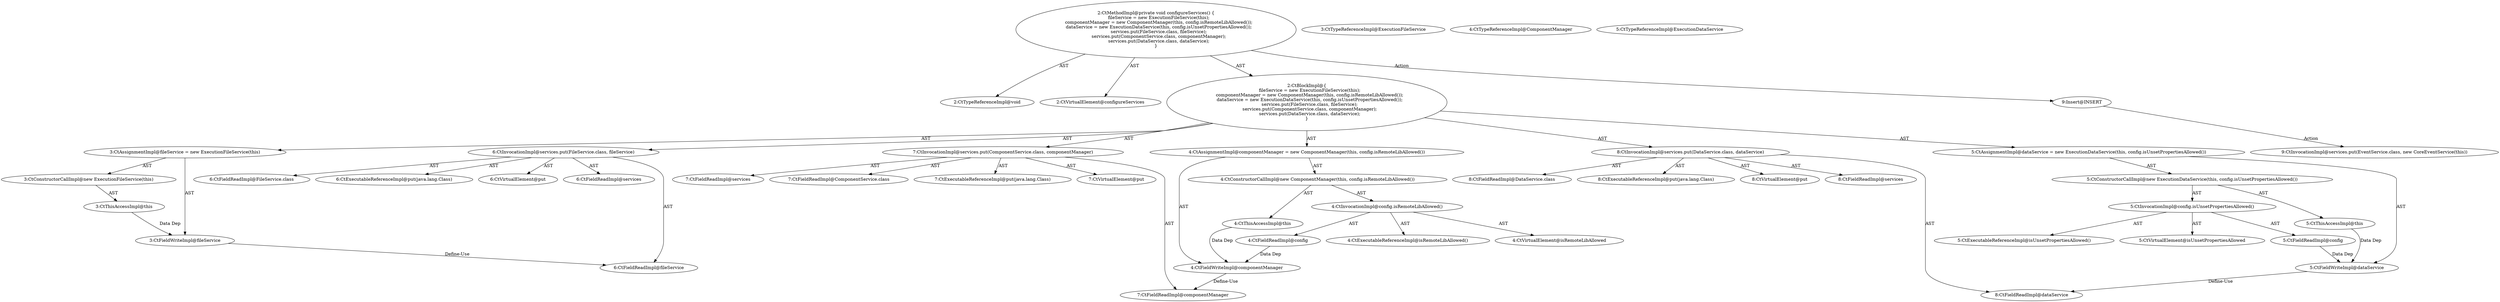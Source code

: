 digraph "configureServices#?" {
0 [label="2:CtTypeReferenceImpl@void" shape=ellipse]
1 [label="2:CtVirtualElement@configureServices" shape=ellipse]
2 [label="3:CtFieldWriteImpl@fileService" shape=ellipse]
3 [label="3:CtTypeReferenceImpl@ExecutionFileService" shape=ellipse]
4 [label="3:CtThisAccessImpl@this" shape=ellipse]
5 [label="3:CtConstructorCallImpl@new ExecutionFileService(this)" shape=ellipse]
6 [label="3:CtAssignmentImpl@fileService = new ExecutionFileService(this)" shape=ellipse]
7 [label="4:CtFieldWriteImpl@componentManager" shape=ellipse]
8 [label="4:CtTypeReferenceImpl@ComponentManager" shape=ellipse]
9 [label="4:CtThisAccessImpl@this" shape=ellipse]
10 [label="4:CtExecutableReferenceImpl@isRemoteLibAllowed()" shape=ellipse]
11 [label="4:CtVirtualElement@isRemoteLibAllowed" shape=ellipse]
12 [label="4:CtFieldReadImpl@config" shape=ellipse]
13 [label="4:CtInvocationImpl@config.isRemoteLibAllowed()" shape=ellipse]
14 [label="4:CtConstructorCallImpl@new ComponentManager(this, config.isRemoteLibAllowed())" shape=ellipse]
15 [label="4:CtAssignmentImpl@componentManager = new ComponentManager(this, config.isRemoteLibAllowed())" shape=ellipse]
16 [label="5:CtFieldWriteImpl@dataService" shape=ellipse]
17 [label="5:CtTypeReferenceImpl@ExecutionDataService" shape=ellipse]
18 [label="5:CtThisAccessImpl@this" shape=ellipse]
19 [label="5:CtExecutableReferenceImpl@isUnsetPropertiesAllowed()" shape=ellipse]
20 [label="5:CtVirtualElement@isUnsetPropertiesAllowed" shape=ellipse]
21 [label="5:CtFieldReadImpl@config" shape=ellipse]
22 [label="5:CtInvocationImpl@config.isUnsetPropertiesAllowed()" shape=ellipse]
23 [label="5:CtConstructorCallImpl@new ExecutionDataService(this, config.isUnsetPropertiesAllowed())" shape=ellipse]
24 [label="5:CtAssignmentImpl@dataService = new ExecutionDataService(this, config.isUnsetPropertiesAllowed())" shape=ellipse]
25 [label="6:CtExecutableReferenceImpl@put(java.lang.Class)" shape=ellipse]
26 [label="6:CtVirtualElement@put" shape=ellipse]
27 [label="6:CtFieldReadImpl@services" shape=ellipse]
28 [label="6:CtFieldReadImpl@FileService.class" shape=ellipse]
29 [label="6:CtFieldReadImpl@fileService" shape=ellipse]
30 [label="6:CtInvocationImpl@services.put(FileService.class, fileService)" shape=ellipse]
31 [label="7:CtExecutableReferenceImpl@put(java.lang.Class)" shape=ellipse]
32 [label="7:CtVirtualElement@put" shape=ellipse]
33 [label="7:CtFieldReadImpl@services" shape=ellipse]
34 [label="7:CtFieldReadImpl@ComponentService.class" shape=ellipse]
35 [label="7:CtFieldReadImpl@componentManager" shape=ellipse]
36 [label="7:CtInvocationImpl@services.put(ComponentService.class, componentManager)" shape=ellipse]
37 [label="8:CtExecutableReferenceImpl@put(java.lang.Class)" shape=ellipse]
38 [label="8:CtVirtualElement@put" shape=ellipse]
39 [label="8:CtFieldReadImpl@services" shape=ellipse]
40 [label="8:CtFieldReadImpl@DataService.class" shape=ellipse]
41 [label="8:CtFieldReadImpl@dataService" shape=ellipse]
42 [label="8:CtInvocationImpl@services.put(DataService.class, dataService)" shape=ellipse]
43 [label="2:CtBlockImpl@\{
    fileService = new ExecutionFileService(this);
    componentManager = new ComponentManager(this, config.isRemoteLibAllowed());
    dataService = new ExecutionDataService(this, config.isUnsetPropertiesAllowed());
    services.put(FileService.class, fileService);
    services.put(ComponentService.class, componentManager);
    services.put(DataService.class, dataService);
\}" shape=ellipse]
44 [label="2:CtMethodImpl@private void configureServices() \{
    fileService = new ExecutionFileService(this);
    componentManager = new ComponentManager(this, config.isRemoteLibAllowed());
    dataService = new ExecutionDataService(this, config.isUnsetPropertiesAllowed());
    services.put(FileService.class, fileService);
    services.put(ComponentService.class, componentManager);
    services.put(DataService.class, dataService);
\}" shape=ellipse]
45 [label="9:Insert@INSERT" shape=ellipse]
46 [label="9:CtInvocationImpl@services.put(EventService.class, new CoreEventService(this))" shape=ellipse]
2 -> 29 [label="Define-Use"];
4 -> 2 [label="Data Dep"];
5 -> 4 [label="AST"];
6 -> 2 [label="AST"];
6 -> 5 [label="AST"];
7 -> 35 [label="Define-Use"];
9 -> 7 [label="Data Dep"];
12 -> 7 [label="Data Dep"];
13 -> 11 [label="AST"];
13 -> 12 [label="AST"];
13 -> 10 [label="AST"];
14 -> 9 [label="AST"];
14 -> 13 [label="AST"];
15 -> 7 [label="AST"];
15 -> 14 [label="AST"];
16 -> 41 [label="Define-Use"];
18 -> 16 [label="Data Dep"];
21 -> 16 [label="Data Dep"];
22 -> 20 [label="AST"];
22 -> 21 [label="AST"];
22 -> 19 [label="AST"];
23 -> 18 [label="AST"];
23 -> 22 [label="AST"];
24 -> 16 [label="AST"];
24 -> 23 [label="AST"];
30 -> 26 [label="AST"];
30 -> 27 [label="AST"];
30 -> 25 [label="AST"];
30 -> 28 [label="AST"];
30 -> 29 [label="AST"];
36 -> 32 [label="AST"];
36 -> 33 [label="AST"];
36 -> 31 [label="AST"];
36 -> 34 [label="AST"];
36 -> 35 [label="AST"];
42 -> 38 [label="AST"];
42 -> 39 [label="AST"];
42 -> 37 [label="AST"];
42 -> 40 [label="AST"];
42 -> 41 [label="AST"];
43 -> 6 [label="AST"];
43 -> 15 [label="AST"];
43 -> 24 [label="AST"];
43 -> 30 [label="AST"];
43 -> 36 [label="AST"];
43 -> 42 [label="AST"];
44 -> 1 [label="AST"];
44 -> 0 [label="AST"];
44 -> 43 [label="AST"];
44 -> 45 [label="Action"];
45 -> 46 [label="Action"];
}